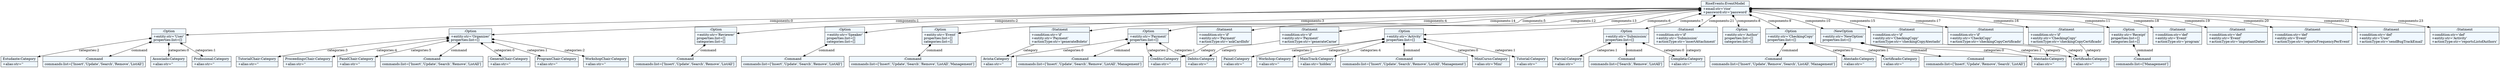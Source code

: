 
    digraph xtext {
    fontname = "Bitstream Vera Sans"
    fontsize = 8
    node[
        shape=record,
        style=filled,
        fillcolor=aliceblue
    ]
    nodesep = 0.3
    edge[dir=black,arrowtail=empty]


4530560192 -> 4530597168 [label="components:0" arrowtail=diamond dir=both]
4530597168 -> 4530594032 [label="command" arrowtail=diamond dir=both]
4530594032[label="{:Command|commands:list=['Insert','Update','Search','Remove','ListAll']\l}"]
4530597168 -> 4530594536 [label="categories:0" arrowtail=diamond dir=both]
4530594536[label="{Associado:Category|+alias:str=''\l}"]
4530597168 -> 4530594088 [label="categories:1" arrowtail=diamond dir=both]
4530594088[label="{Profissional:Category|+alias:str=''\l}"]
4530597168 -> 4530597448 [label="categories:2" arrowtail=diamond dir=both]
4530597448[label="{Estudante:Category|+alias:str=''\l}"]
4530597168[label="{:Option|+entity:str='User'\lproperties:list=[]\l}"]
4530560192 -> 4530597504 [label="components:1" arrowtail=diamond dir=both]
4530597504 -> 4530596440 [label="command" arrowtail=diamond dir=both]
4530596440[label="{:Command|commands:list=['Insert','Update','Search','Remove','ListAll']\l}"]
4530597504 -> 4530597000 [label="categories:0" arrowtail=diamond dir=both]
4530597000[label="{GeneralChair:Category|+alias:str=''\l}"]
4530597504 -> 4530596216 [label="categories:1" arrowtail=diamond dir=both]
4530596216[label="{ProgramChair:Category|+alias:str=''\l}"]
4530597504 -> 4530594592 [label="categories:2" arrowtail=diamond dir=both]
4530594592[label="{WorkshopChair:Category|+alias:str=''\l}"]
4530597504 -> 4530594200 [label="categories:3" arrowtail=diamond dir=both]
4530594200[label="{TutorialChair:Category|+alias:str=''\l}"]
4530597504 -> 4530595152 [label="categories:4" arrowtail=diamond dir=both]
4530595152[label="{ProceedingsChair:Category|+alias:str=''\l}"]
4530597504 -> 4530624104 [label="categories:5" arrowtail=diamond dir=both]
4530624104[label="{PanelChair:Category|+alias:str=''\l}"]
4530597504[label="{:Option|+entity:str='Organizer'\lproperties:list=[]\l}"]
4530560192 -> 4530595096 [label="components:2" arrowtail=diamond dir=both]
4530595096 -> 4530597056 [label="command" arrowtail=diamond dir=both]
4530597056[label="{:Command|commands:list=['Insert','Update','Search','Remove','ListAll']\l}"]
4530595096[label="{:Option|+entity:str='Reviewer'\lproperties:list=[]\lcategories:list=[]\l}"]
4530560192 -> 4530596160 [label="components:3" arrowtail=diamond dir=both]
4530596160 -> 4530626400 [label="command" arrowtail=diamond dir=both]
4530626400[label="{:Command|commands:list=['Insert','Update','Search','Remove','ListAll']\l}"]
4530596160[label="{:Option|+entity:str='Speaker'\lproperties:list=[]\lcategories:list=[]\l}"]
4530560192 -> 4530626456 [label="components:4" arrowtail=diamond dir=both]
4530626456 -> 4530659512 [label="command" arrowtail=diamond dir=both]
4530659512[label="{:Command|commands:list=['Insert','Update','Search','Remove','ListAll','Management']\l}"]
4530626456[label="{:Option|+entity:str='Event'\lproperties:list=[]\lcategories:list=[]\l}"]
4530560192 -> 4530626512 [label="components:5" arrowtail=diamond dir=both]
4530626512 -> 4530659624 [label="command" arrowtail=diamond dir=both]
4530659624[label="{:Command|commands:list=['Insert','Update','Search','Remove','ListAll','Management']\l}"]
4530626512 -> 4530659736 [label="categories:0" arrowtail=diamond dir=both]
4530659736[label="{Avista:Category|+alias:str=''\l}"]
4530626512 -> 4530659792 [label="categories:1" arrowtail=diamond dir=both]
4530659792[label="{Debito:Category|+alias:str=''\l}"]
4530626512 -> 4530659904 [label="categories:2" arrowtail=diamond dir=both]
4530659904[label="{Credito:Category|+alias:str=''\l}"]
4530626512[label="{:Option|+entity:str='Payment'\lproperties:list=[]\l}"]
4530560192 -> 4530659456 [label="components:6" arrowtail=diamond dir=both]
4530659456 -> 4530659960 [label="command" arrowtail=diamond dir=both]
4530659960[label="{:Command|commands:list=['Insert','Update','Search','Remove','ListAll','Management']\l}"]
4530659456 -> 4530659848 [label="categories:0" arrowtail=diamond dir=both]
4530659848[label="{MiniCurso:Category|+alias:str='Mini'\l}"]
4530659456 -> 4530660072 [label="categories:1" arrowtail=diamond dir=both]
4530660072[label="{Tutorial:Category|+alias:str=''\l}"]
4530659456 -> 4530660128 [label="categories:2" arrowtail=diamond dir=both]
4530660128[label="{Painel:Category|+alias:str=''\l}"]
4530659456 -> 4530660240 [label="categories:3" arrowtail=diamond dir=both]
4530660240[label="{Workshop:Category|+alias:str=''\l}"]
4530659456 -> 4530660296 [label="categories:4" arrowtail=diamond dir=both]
4530660296[label="{MainTrack:Category|+alias:str='hidden'\l}"]
4530659456[label="{:Option|+entity:str='Activity'\lproperties:list=[]\l}"]
4530560192 -> 4530659680 [label="components:7" arrowtail=diamond dir=both]
4530659680 -> 4530660352 [label="command" arrowtail=diamond dir=both]
4530660352[label="{:Command|commands:list=['Search','Remove','ListAll']\l}"]
4530659680 -> 4530660408 [label="categories:0" arrowtail=diamond dir=both]
4530660408[label="{Completa:Category|+alias:str=''\l}"]
4530659680 -> 4530660464 [label="categories:1" arrowtail=diamond dir=both]
4530660464[label="{Parcial:Category|+alias:str=''\l}"]
4530659680[label="{:Option|+entity:str='Submission'\lproperties:list=[]\l}"]
4530560192 -> 4530660016 [label="components:8" arrowtail=diamond dir=both]
4530660016[label="{:Option|+entity:str='Author'\lproperties:list=[]\lcategories:list=[]\l}"]
4530560192 -> 4530660184 [label="components:9" arrowtail=diamond dir=both]
4530660184 -> 4530660632 [label="command" arrowtail=diamond dir=both]
4530660632[label="{:Command|commands:list=['Insert','Update','Remove','Search','ListAll','Management']\l}"]
4530660184 -> 4530660688 [label="categories:0" arrowtail=diamond dir=both]
4530660688[label="{Atestado:Category|+alias:str=''\l}"]
4530660184 -> 4530660744 [label="categories:1" arrowtail=diamond dir=both]
4530660744[label="{Certificado:Category|+alias:str=''\l}"]
4530660184[label="{:Option|+entity:str='CheckingCopy'\lproperties:list=[]\l}"]
4530560192 -> 4530660576 [label="components:10" arrowtail=diamond dir=both]
4530660576 -> 4530660856 [label="command" arrowtail=diamond dir=both]
4530660856[label="{:Command|commands:list=['Insert','Update','Remove','Search','ListAll']\l}"]
4530660576 -> 4530660800 [label="categories:0" arrowtail=diamond dir=both]
4530660800[label="{Atestado:Category|+alias:str=''\l}"]
4530660576 -> 4530660968 [label="categories:1" arrowtail=diamond dir=both]
4530660968[label="{Certificado:Category|+alias:str=''\l}"]
4530660576[label="{:NewOption|+entity:str='NewOption'\lproperties:list=[]\l}"]
4530560192 -> 4530660520 [label="components:11" arrowtail=diamond dir=both]
4530660520 -> 4530661080 [label="command" arrowtail=diamond dir=both]
4530661080[label="{:Command|commands:list=['Management']\l}"]
4530660520[label="{:Option|+entity:str='Receipt'\lproperties:list=[]\lcategories:list=[]\l}"]
4530560192 -> 4530660912 [label="components:12" arrowtail=diamond dir=both]
4530660912 -> 4530659904 [label="category" ]
4530660912[label="{:Statment|+condition:str='if'\l+entity:str='Payment'\l+actionType:str='askCardInfo'\l}"]
4530560192 -> 4530659568 [label="components:13" arrowtail=diamond dir=both]
4530659568 -> 4530659792 [label="category" ]
4530659568[label="{:Statment|+condition:str='if'\l+entity:str='Payment'\l+actionType:str='generateCarne'\l}"]
4530560192 -> 4530661192 [label="components:14" arrowtail=diamond dir=both]
4530661192 -> 4530659736 [label="category" ]
4530661192[label="{:Statment|+condition:str='if'\l+entity:str='Payment'\l+actionType:str='generateBoleto'\l}"]
4530560192 -> 4530661304 [label="components:15" arrowtail=diamond dir=both]
4530661304 -> 4530660800 [label="category" ]
4530661304[label="{:Statment|+condition:str='if'\l+entity:str='CheckingCopy'\l+actionType:str='checkingCopyAtestado'\l}"]
4530560192 -> 4530661416 [label="components:16" arrowtail=diamond dir=both]
4530661416 -> 4530660968 [label="category" ]
4530661416[label="{:Statment|+condition:str='if'\l+entity:str='CheckingCopy'\l+actionType:str='checkingCopyCertificado'\l}"]
4530560192 -> 4530661528 [label="components:17" arrowtail=diamond dir=both]
4530661528 -> 4530660968 [label="category" ]
4530661528[label="{:Statment|+condition:str='if'\l+entity:str='CheckiCopy'\l+actionType:str='checkingCopyCertificado'\l}"]
4530560192 -> 4530661640 [label="components:18" arrowtail=diamond dir=both]
4530661640[label="{:Statment|+condition:str='def'\l+entity:str='Event'\l+actionType:str='program'\l}"]
4530560192 -> 4530661752 [label="components:19" arrowtail=diamond dir=both]
4530661752[label="{:Statment|+condition:str='def'\l+entity:str='Event'\l+actionType:str='importantDates'\l}"]
4530560192 -> 4530661808 [label="components:20" arrowtail=diamond dir=both]
4530661808[label="{:Statment|+condition:str='def'\l+entity:str='Event'\l+actionType:str='reportsFrequencyPerEvent'\l}"]
4530560192 -> 4530661864 [label="components:21" arrowtail=diamond dir=both]
4530661864 -> 4530660408 [label="category" ]
4530661864[label="{:Statment|+condition:str='if'\l+entity:str='Submission'\l+actionType:str='insertAttachment'\l}"]
4530560192 -> 4530661920 [label="components:22" arrowtail=diamond dir=both]
4530661920[label="{:Statment|+condition:str='def'\l+entity:str='User'\l+actionType:str='sendBugTrackEmail'\l}"]
4530560192 -> 4530662032 [label="components:23" arrowtail=diamond dir=both]
4530662032[label="{:Statment|+condition:str='def'\l+entity:str='Activity'\l+actionType:str='reportsListofAuthors'\l}"]
4530560192[label="{RiseEvents:EventModel|+email:str='rise'\l+password:str='password'\l}"]

}
